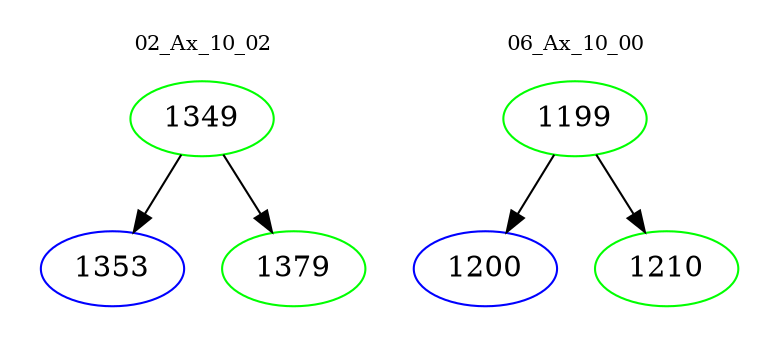 digraph{
subgraph cluster_0 {
color = white
label = "02_Ax_10_02";
fontsize=10;
T0_1349 [label="1349", color="green"]
T0_1349 -> T0_1353 [color="black"]
T0_1353 [label="1353", color="blue"]
T0_1349 -> T0_1379 [color="black"]
T0_1379 [label="1379", color="green"]
}
subgraph cluster_1 {
color = white
label = "06_Ax_10_00";
fontsize=10;
T1_1199 [label="1199", color="green"]
T1_1199 -> T1_1200 [color="black"]
T1_1200 [label="1200", color="blue"]
T1_1199 -> T1_1210 [color="black"]
T1_1210 [label="1210", color="green"]
}
}
